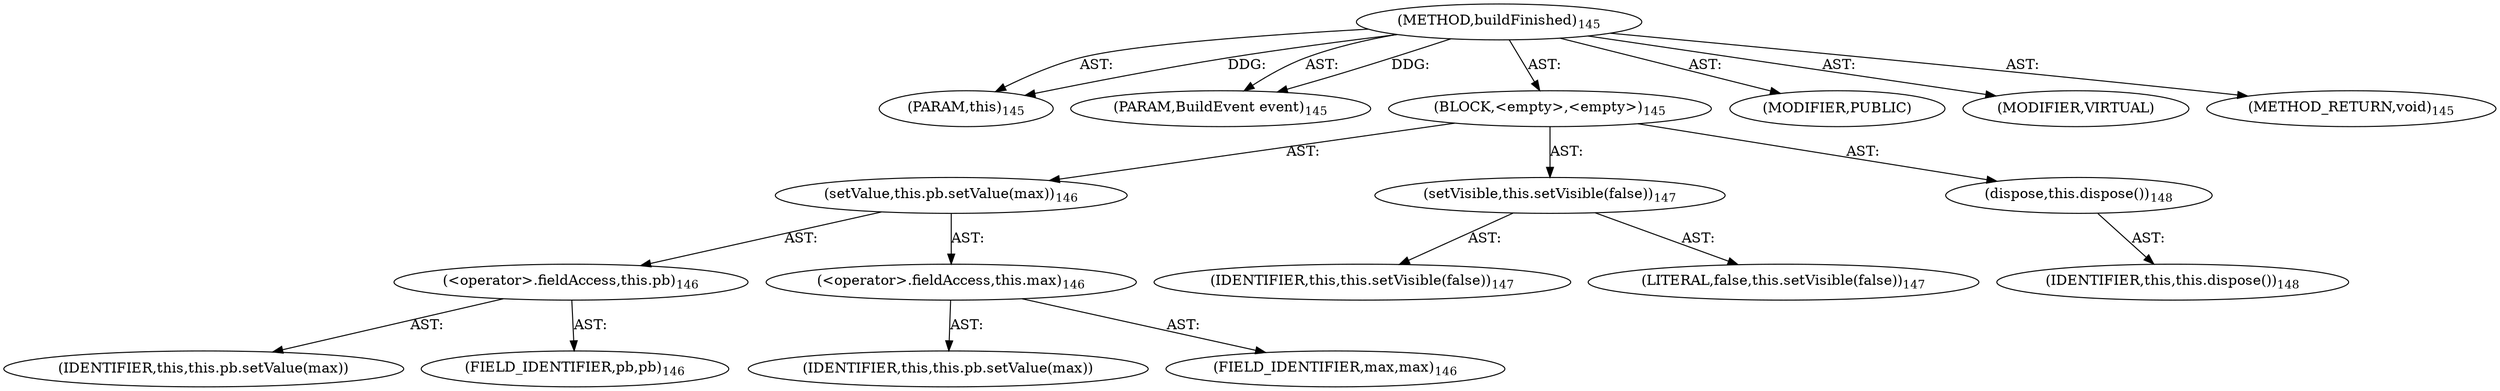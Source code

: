 digraph "buildFinished" {  
"111669149702" [label = <(METHOD,buildFinished)<SUB>145</SUB>> ]
"115964116994" [label = <(PARAM,this)<SUB>145</SUB>> ]
"115964117010" [label = <(PARAM,BuildEvent event)<SUB>145</SUB>> ]
"25769803789" [label = <(BLOCK,&lt;empty&gt;,&lt;empty&gt;)<SUB>145</SUB>> ]
"30064771185" [label = <(setValue,this.pb.setValue(max))<SUB>146</SUB>> ]
"30064771186" [label = <(&lt;operator&gt;.fieldAccess,this.pb)<SUB>146</SUB>> ]
"68719476831" [label = <(IDENTIFIER,this,this.pb.setValue(max))> ]
"55834574892" [label = <(FIELD_IDENTIFIER,pb,pb)<SUB>146</SUB>> ]
"30064771187" [label = <(&lt;operator&gt;.fieldAccess,this.max)<SUB>146</SUB>> ]
"68719476832" [label = <(IDENTIFIER,this,this.pb.setValue(max))> ]
"55834574893" [label = <(FIELD_IDENTIFIER,max,max)<SUB>146</SUB>> ]
"30064771188" [label = <(setVisible,this.setVisible(false))<SUB>147</SUB>> ]
"68719476741" [label = <(IDENTIFIER,this,this.setVisible(false))<SUB>147</SUB>> ]
"90194313229" [label = <(LITERAL,false,this.setVisible(false))<SUB>147</SUB>> ]
"30064771189" [label = <(dispose,this.dispose())<SUB>148</SUB>> ]
"68719476742" [label = <(IDENTIFIER,this,this.dispose())<SUB>148</SUB>> ]
"133143986193" [label = <(MODIFIER,PUBLIC)> ]
"133143986194" [label = <(MODIFIER,VIRTUAL)> ]
"128849018886" [label = <(METHOD_RETURN,void)<SUB>145</SUB>> ]
  "111669149702" -> "115964116994"  [ label = "AST: "] 
  "111669149702" -> "115964117010"  [ label = "AST: "] 
  "111669149702" -> "25769803789"  [ label = "AST: "] 
  "111669149702" -> "133143986193"  [ label = "AST: "] 
  "111669149702" -> "133143986194"  [ label = "AST: "] 
  "111669149702" -> "128849018886"  [ label = "AST: "] 
  "25769803789" -> "30064771185"  [ label = "AST: "] 
  "25769803789" -> "30064771188"  [ label = "AST: "] 
  "25769803789" -> "30064771189"  [ label = "AST: "] 
  "30064771185" -> "30064771186"  [ label = "AST: "] 
  "30064771185" -> "30064771187"  [ label = "AST: "] 
  "30064771186" -> "68719476831"  [ label = "AST: "] 
  "30064771186" -> "55834574892"  [ label = "AST: "] 
  "30064771187" -> "68719476832"  [ label = "AST: "] 
  "30064771187" -> "55834574893"  [ label = "AST: "] 
  "30064771188" -> "68719476741"  [ label = "AST: "] 
  "30064771188" -> "90194313229"  [ label = "AST: "] 
  "30064771189" -> "68719476742"  [ label = "AST: "] 
  "111669149702" -> "115964116994"  [ label = "DDG: "] 
  "111669149702" -> "115964117010"  [ label = "DDG: "] 
}
